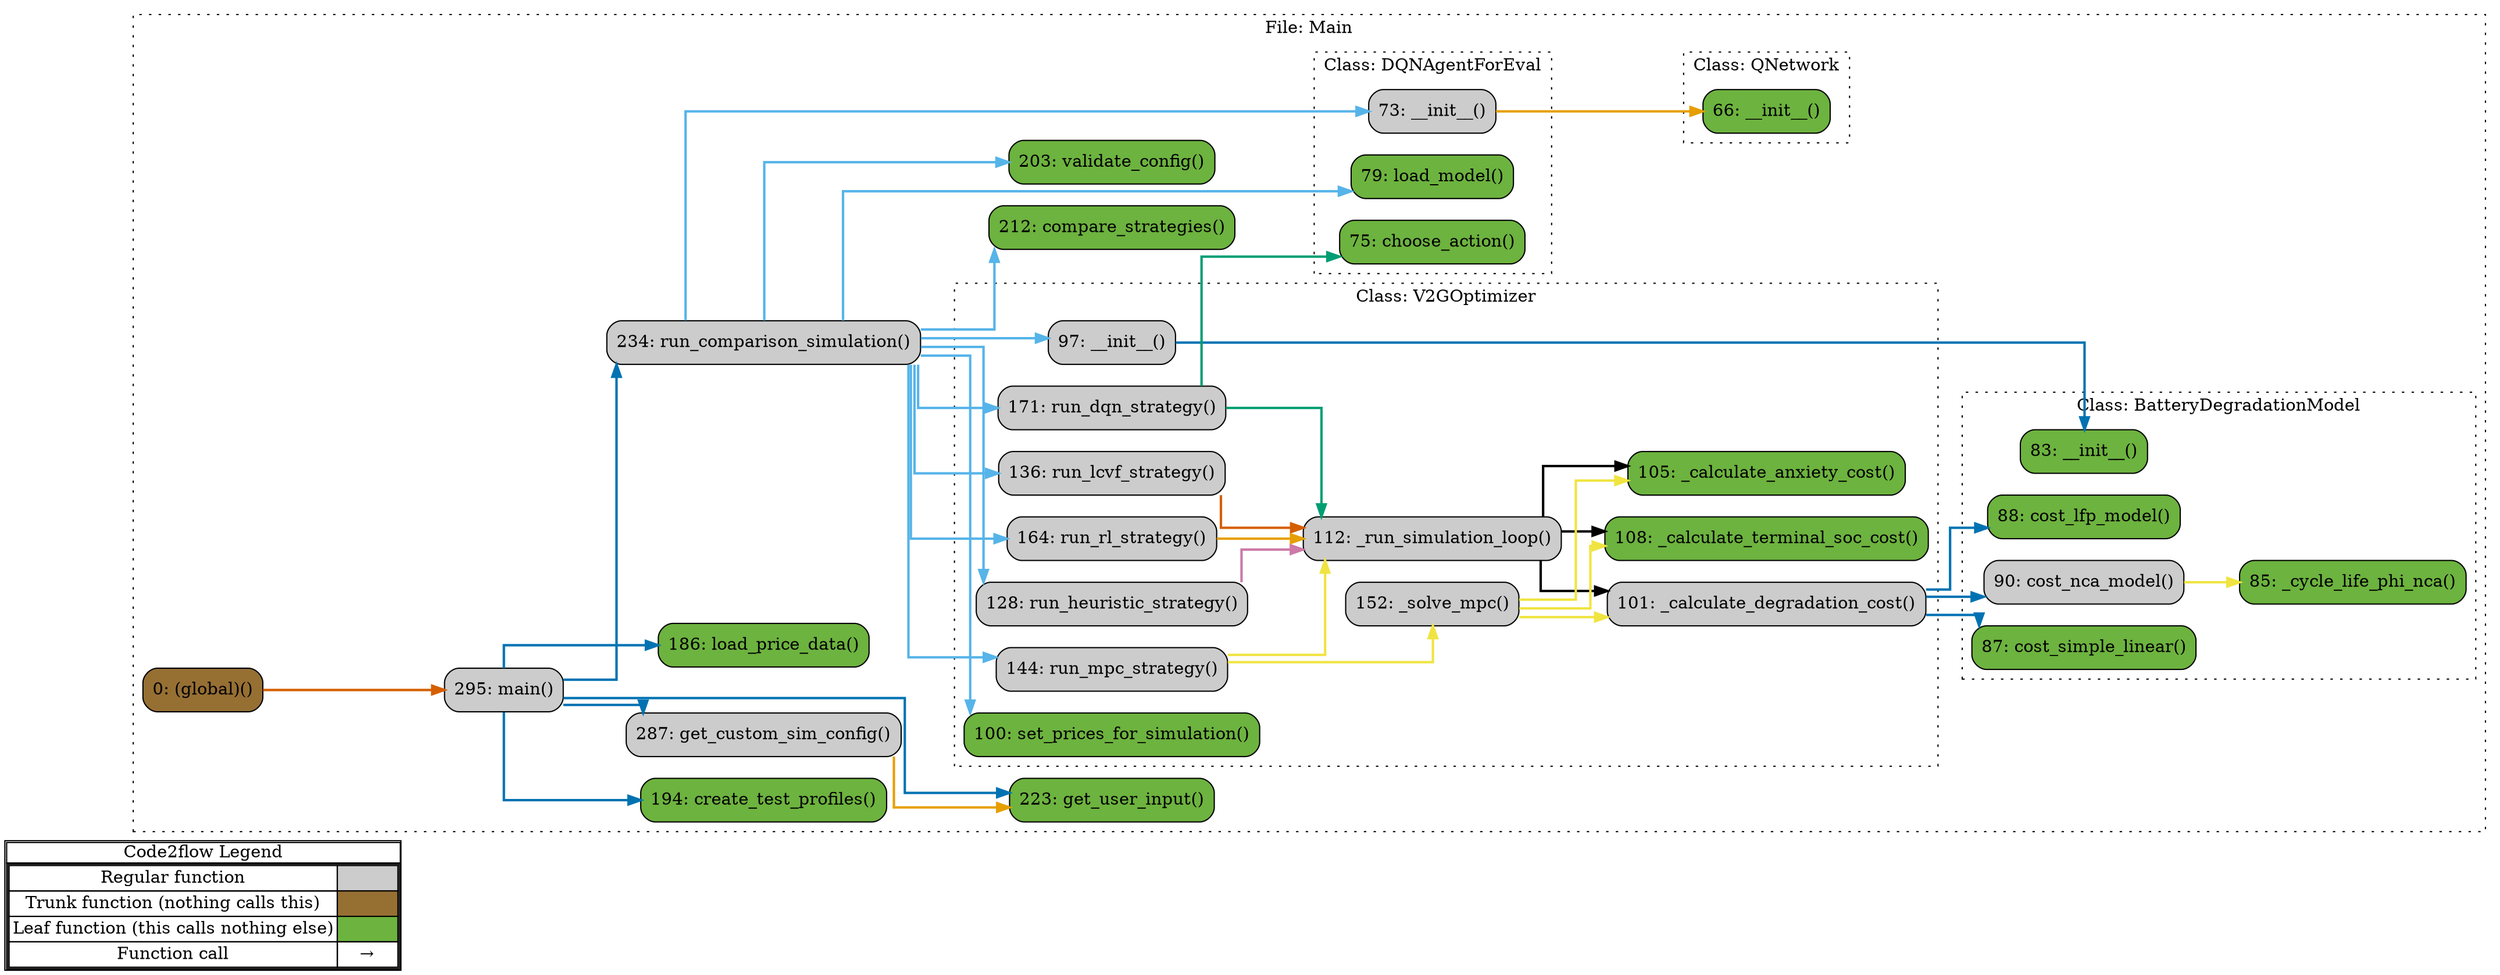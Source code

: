 digraph G {
concentrate=true;
splines="ortho";
rankdir="LR";
subgraph legend{
    rank = min;
    label = "legend";
    Legend [shape=none, margin=0, label = <
        <table cellspacing="0" cellpadding="0" border="1"><tr><td>Code2flow Legend</td></tr><tr><td>
        <table cellspacing="0">
        <tr><td>Regular function</td><td width="50px" bgcolor='#cccccc'></td></tr>
        <tr><td>Trunk function (nothing calls this)</td><td bgcolor='#966F33'></td></tr>
        <tr><td>Leaf function (this calls nothing else)</td><td bgcolor='#6db33f'></td></tr>
        <tr><td>Function call</td><td><font color='black'>&#8594;</font></td></tr>
        </table></td></tr></table>
        >];
}node_1e5abdbe [label="0: (global)()" name="Main::(global)" shape="rect" style="rounded,filled" fillcolor="#966F33" ];
node_93dfd11e [label="83: __init__()" name="Main::BatteryDegradationModel.__init__" shape="rect" style="rounded,filled" fillcolor="#6db33f" ];
node_9aa109fa [label="85: _cycle_life_phi_nca()" name="Main::BatteryDegradationModel._cycle_life_phi_nca" shape="rect" style="rounded,filled" fillcolor="#6db33f" ];
node_ddd1947c [label="88: cost_lfp_model()" name="Main::BatteryDegradationModel.cost_lfp_model" shape="rect" style="rounded,filled" fillcolor="#6db33f" ];
node_edb4d1fc [label="90: cost_nca_model()" name="Main::BatteryDegradationModel.cost_nca_model" shape="rect" style="rounded,filled" fillcolor="#cccccc" ];
node_5fcb6d77 [label="87: cost_simple_linear()" name="Main::BatteryDegradationModel.cost_simple_linear" shape="rect" style="rounded,filled" fillcolor="#6db33f" ];
node_b0d3ee39 [label="73: __init__()" name="Main::DQNAgentForEval.__init__" shape="rect" style="rounded,filled" fillcolor="#cccccc" ];
node_c4b950a6 [label="75: choose_action()" name="Main::DQNAgentForEval.choose_action" shape="rect" style="rounded,filled" fillcolor="#6db33f" ];
node_6e993992 [label="79: load_model()" name="Main::DQNAgentForEval.load_model" shape="rect" style="rounded,filled" fillcolor="#6db33f" ];
node_bfc3cd22 [label="66: __init__()" name="Main::QNetwork.__init__" shape="rect" style="rounded,filled" fillcolor="#6db33f" ];
node_b0e7e25d [label="97: __init__()" name="Main::V2GOptimizer.__init__" shape="rect" style="rounded,filled" fillcolor="#cccccc" ];
node_e0556378 [label="105: _calculate_anxiety_cost()" name="Main::V2GOptimizer._calculate_anxiety_cost" shape="rect" style="rounded,filled" fillcolor="#6db33f" ];
node_f13563ed [label="101: _calculate_degradation_cost()" name="Main::V2GOptimizer._calculate_degradation_cost" shape="rect" style="rounded,filled" fillcolor="#cccccc" ];
node_1c186bb8 [label="108: _calculate_terminal_soc_cost()" name="Main::V2GOptimizer._calculate_terminal_soc_cost" shape="rect" style="rounded,filled" fillcolor="#6db33f" ];
node_238e2ad0 [label="112: _run_simulation_loop()" name="Main::V2GOptimizer._run_simulation_loop" shape="rect" style="rounded,filled" fillcolor="#cccccc" ];
node_d79ce15c [label="152: _solve_mpc()" name="Main::V2GOptimizer._solve_mpc" shape="rect" style="rounded,filled" fillcolor="#cccccc" ];
node_e20c4a1b [label="171: run_dqn_strategy()" name="Main::V2GOptimizer.run_dqn_strategy" shape="rect" style="rounded,filled" fillcolor="#cccccc" ];
node_4cdc7fef [label="128: run_heuristic_strategy()" name="Main::V2GOptimizer.run_heuristic_strategy" shape="rect" style="rounded,filled" fillcolor="#cccccc" ];
node_e82126c6 [label="136: run_lcvf_strategy()" name="Main::V2GOptimizer.run_lcvf_strategy" shape="rect" style="rounded,filled" fillcolor="#cccccc" ];
node_af0b65dc [label="144: run_mpc_strategy()" name="Main::V2GOptimizer.run_mpc_strategy" shape="rect" style="rounded,filled" fillcolor="#cccccc" ];
node_3edfe699 [label="164: run_rl_strategy()" name="Main::V2GOptimizer.run_rl_strategy" shape="rect" style="rounded,filled" fillcolor="#cccccc" ];
node_8fb38ac6 [label="100: set_prices_for_simulation()" name="Main::V2GOptimizer.set_prices_for_simulation" shape="rect" style="rounded,filled" fillcolor="#6db33f" ];
node_347f99bc [label="212: compare_strategies()" name="Main::compare_strategies" shape="rect" style="rounded,filled" fillcolor="#6db33f" ];
node_7ccdaed7 [label="194: create_test_profiles()" name="Main::create_test_profiles" shape="rect" style="rounded,filled" fillcolor="#6db33f" ];
node_b9ae1629 [label="287: get_custom_sim_config()" name="Main::get_custom_sim_config" shape="rect" style="rounded,filled" fillcolor="#cccccc" ];
node_067b60fe [label="223: get_user_input()" name="Main::get_user_input" shape="rect" style="rounded,filled" fillcolor="#6db33f" ];
node_a27e9ce3 [label="186: load_price_data()" name="Main::load_price_data" shape="rect" style="rounded,filled" fillcolor="#6db33f" ];
node_0b05b15d [label="295: main()" name="Main::main" shape="rect" style="rounded,filled" fillcolor="#cccccc" ];
node_ece764ba [label="234: run_comparison_simulation()" name="Main::run_comparison_simulation" shape="rect" style="rounded,filled" fillcolor="#cccccc" ];
node_2f8edb63 [label="203: validate_config()" name="Main::validate_config" shape="rect" style="rounded,filled" fillcolor="#6db33f" ];
node_1e5abdbe -> node_0b05b15d [color="#D55E00" penwidth="2"];
node_edb4d1fc -> node_9aa109fa [color="#F0E442" penwidth="2"];
node_edb4d1fc -> node_9aa109fa [color="#F0E442" penwidth="2"];
node_b0d3ee39 -> node_bfc3cd22 [color="#E69F00" penwidth="2"];
node_b0e7e25d -> node_93dfd11e [color="#0072B2" penwidth="2"];
node_f13563ed -> node_ddd1947c [color="#0072B2" penwidth="2"];
node_f13563ed -> node_edb4d1fc [color="#0072B2" penwidth="2"];
node_f13563ed -> node_5fcb6d77 [color="#0072B2" penwidth="2"];
node_238e2ad0 -> node_e0556378 [color="#000000" penwidth="2"];
node_238e2ad0 -> node_f13563ed [color="#000000" penwidth="2"];
node_238e2ad0 -> node_1c186bb8 [color="#000000" penwidth="2"];
node_d79ce15c -> node_e0556378 [color="#F0E442" penwidth="2"];
node_d79ce15c -> node_f13563ed [color="#F0E442" penwidth="2"];
node_d79ce15c -> node_1c186bb8 [color="#F0E442" penwidth="2"];
node_e20c4a1b -> node_c4b950a6 [color="#009E73" penwidth="2"];
node_e20c4a1b -> node_238e2ad0 [color="#009E73" penwidth="2"];
node_4cdc7fef -> node_238e2ad0 [color="#CC79A7" penwidth="2"];
node_e82126c6 -> node_238e2ad0 [color="#D55E00" penwidth="2"];
node_af0b65dc -> node_238e2ad0 [color="#F0E442" penwidth="2"];
node_af0b65dc -> node_d79ce15c [color="#F0E442" penwidth="2"];
node_3edfe699 -> node_238e2ad0 [color="#E69F00" penwidth="2"];
node_b9ae1629 -> node_067b60fe [color="#E69F00" penwidth="2"];
node_b9ae1629 -> node_067b60fe [color="#E69F00" penwidth="2"];
node_b9ae1629 -> node_067b60fe [color="#E69F00" penwidth="2"];
node_0b05b15d -> node_7ccdaed7 [color="#0072B2" penwidth="2"];
node_0b05b15d -> node_b9ae1629 [color="#0072B2" penwidth="2"];
node_0b05b15d -> node_067b60fe [color="#0072B2" penwidth="2"];
node_0b05b15d -> node_067b60fe [color="#0072B2" penwidth="2"];
node_0b05b15d -> node_067b60fe [color="#0072B2" penwidth="2"];
node_0b05b15d -> node_067b60fe [color="#0072B2" penwidth="2"];
node_0b05b15d -> node_067b60fe [color="#0072B2" penwidth="2"];
node_0b05b15d -> node_067b60fe [color="#0072B2" penwidth="2"];
node_0b05b15d -> node_067b60fe [color="#0072B2" penwidth="2"];
node_0b05b15d -> node_067b60fe [color="#0072B2" penwidth="2"];
node_0b05b15d -> node_067b60fe [color="#0072B2" penwidth="2"];
node_0b05b15d -> node_a27e9ce3 [color="#0072B2" penwidth="2"];
node_0b05b15d -> node_ece764ba [color="#0072B2" penwidth="2"];
node_0b05b15d -> node_ece764ba [color="#0072B2" penwidth="2"];
node_0b05b15d -> node_ece764ba [color="#0072B2" penwidth="2"];
node_0b05b15d -> node_ece764ba [color="#0072B2" penwidth="2"];
node_0b05b15d -> node_ece764ba [color="#0072B2" penwidth="2"];
node_ece764ba -> node_b0d3ee39 [color="#56B4E9" penwidth="2"];
node_ece764ba -> node_b0d3ee39 [color="#56B4E9" penwidth="2"];
node_ece764ba -> node_6e993992 [color="#56B4E9" penwidth="2"];
node_ece764ba -> node_6e993992 [color="#56B4E9" penwidth="2"];
node_ece764ba -> node_b0e7e25d [color="#56B4E9" penwidth="2"];
node_ece764ba -> node_e20c4a1b [color="#56B4E9" penwidth="2"];
node_ece764ba -> node_e20c4a1b [color="#56B4E9" penwidth="2"];
node_ece764ba -> node_4cdc7fef [color="#56B4E9" penwidth="2"];
node_ece764ba -> node_e82126c6 [color="#56B4E9" penwidth="2"];
node_ece764ba -> node_af0b65dc [color="#56B4E9" penwidth="2"];
node_ece764ba -> node_3edfe699 [color="#56B4E9" penwidth="2"];
node_ece764ba -> node_8fb38ac6 [color="#56B4E9" penwidth="2"];
node_ece764ba -> node_347f99bc [color="#56B4E9" penwidth="2"];
node_ece764ba -> node_2f8edb63 [color="#56B4E9" penwidth="2"];
subgraph cluster_07d72238 {
    node_a27e9ce3 node_7ccdaed7 node_2f8edb63 node_347f99bc node_067b60fe node_ece764ba node_b9ae1629 node_0b05b15d node_1e5abdbe;
    label="File: Main";
    name="Main";
    style="filled";
    graph[style=dotted];
    subgraph cluster_4878fd4d {
        node_bfc3cd22;
        label="Class: QNetwork";
        name="QNetwork";
        style="filled";
        graph[style=dotted];
    };
    subgraph cluster_e14bf147 {
        node_b0d3ee39 node_c4b950a6 node_6e993992;
        label="Class: DQNAgentForEval";
        name="DQNAgentForEval";
        style="filled";
        graph[style=dotted];
    };
    subgraph cluster_4b317136 {
        node_93dfd11e node_9aa109fa node_5fcb6d77 node_ddd1947c node_edb4d1fc;
        label="Class: BatteryDegradationModel";
        name="BatteryDegradationModel";
        style="filled";
        graph[style=dotted];
    };
    subgraph cluster_498e8c98 {
        node_b0e7e25d node_8fb38ac6 node_f13563ed node_e0556378 node_1c186bb8 node_238e2ad0 node_4cdc7fef node_e82126c6 node_af0b65dc node_d79ce15c node_3edfe699 node_e20c4a1b;
        label="Class: V2GOptimizer";
        name="V2GOptimizer";
        style="filled";
        graph[style=dotted];
    };
};
}
